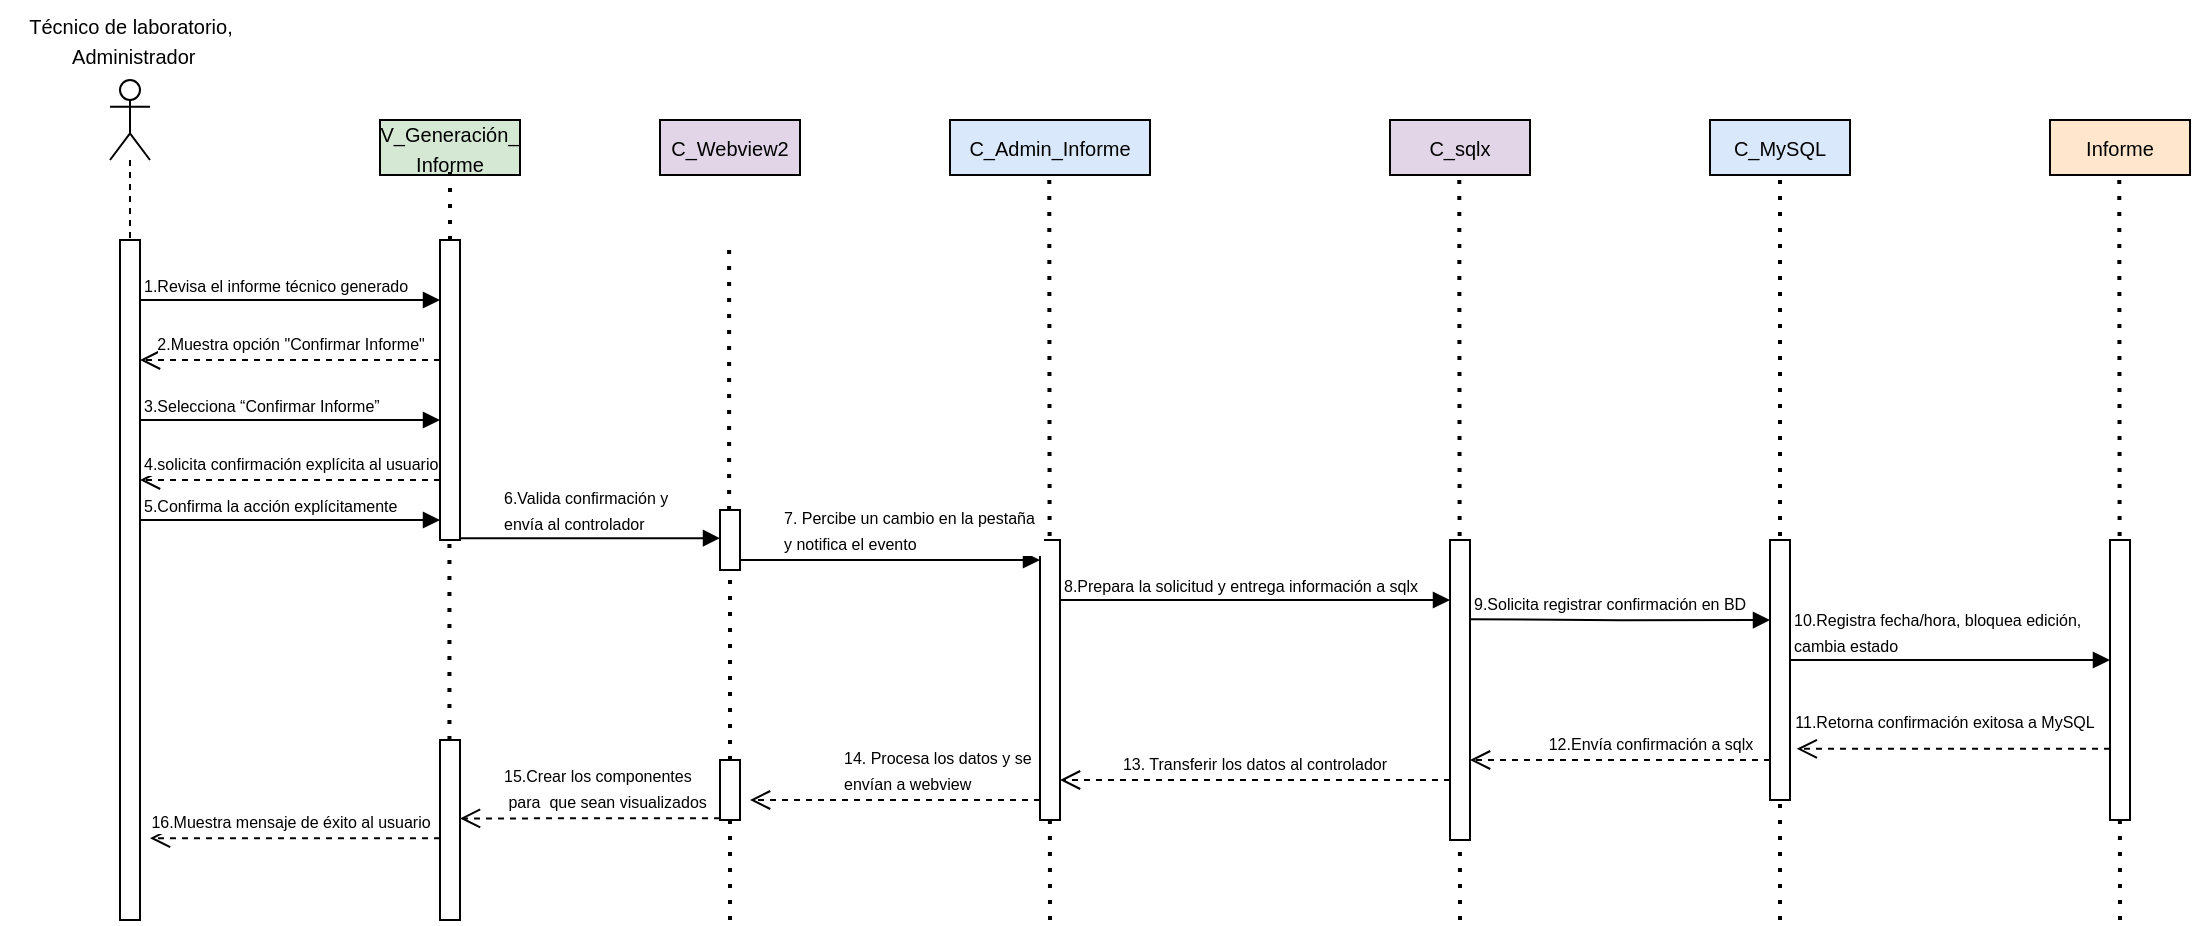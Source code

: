 <mxfile version="27.1.4">
  <diagram name="Page-1" id="nektFSYt_l_-SahTSdUY">
    <mxGraphModel grid="1" page="0" gridSize="10" guides="1" tooltips="1" connect="1" arrows="1" fold="1" pageScale="1" pageWidth="850" pageHeight="1100" math="0" shadow="0">
      <root>
        <mxCell id="0" />
        <mxCell id="1" parent="0" />
        <mxCell id="fkUaX-CMWPnIh5y6sNUz-31" value="" style="endArrow=none;dashed=1;html=1;dashPattern=1 3;strokeWidth=2;rounded=0;" edge="1" parent="1">
          <mxGeometry width="50" height="50" relative="1" as="geometry">
            <mxPoint x="515" y="480" as="sourcePoint" />
            <mxPoint x="514.62" y="97.5" as="targetPoint" />
          </mxGeometry>
        </mxCell>
        <mxCell id="fkUaX-CMWPnIh5y6sNUz-49" value="" style="endArrow=none;dashed=1;html=1;dashPattern=1 3;strokeWidth=2;rounded=0;" edge="1" parent="1">
          <mxGeometry width="50" height="50" relative="1" as="geometry">
            <mxPoint x="1050" y="480" as="sourcePoint" />
            <mxPoint x="1049.62" y="97.5" as="targetPoint" />
          </mxGeometry>
        </mxCell>
        <mxCell id="HECIfwBaCaFRKkH54YTg-11" value="" style="endArrow=none;dashed=1;html=1;dashPattern=1 3;strokeWidth=2;rounded=0;" edge="1" parent="1" target="fkUaX-CMWPnIh5y6sNUz-11">
          <mxGeometry width="50" height="50" relative="1" as="geometry">
            <mxPoint x="880" y="480" as="sourcePoint" />
            <mxPoint x="879.81" y="97.5" as="targetPoint" />
          </mxGeometry>
        </mxCell>
        <mxCell id="fkUaX-CMWPnIh5y6sNUz-35" value="" style="endArrow=none;dashed=1;html=1;dashPattern=1 3;strokeWidth=2;rounded=0;" edge="1" parent="1">
          <mxGeometry width="50" height="50" relative="1" as="geometry">
            <mxPoint x="720" y="480" as="sourcePoint" />
            <mxPoint x="719.62" y="97.5" as="targetPoint" />
          </mxGeometry>
        </mxCell>
        <mxCell id="fkUaX-CMWPnIh5y6sNUz-5" value="&lt;font style=&quot;font-size: 10px;&quot;&gt;Técnico de laboratorio,&lt;/font&gt;&lt;div&gt;&lt;font style=&quot;font-size: 10px;&quot;&gt;&amp;nbsp;Administrador&lt;/font&gt;&lt;/div&gt;" style="text;html=1;align=center;verticalAlign=middle;resizable=0;points=[];autosize=1;strokeColor=none;fillColor=none;" vertex="1" parent="1">
          <mxGeometry x="-10" y="20" width="130" height="40" as="geometry" />
        </mxCell>
        <mxCell id="fkUaX-CMWPnIh5y6sNUz-6" value="" style="shape=umlLifeline;perimeter=lifelinePerimeter;whiteSpace=wrap;html=1;container=1;dropTarget=0;collapsible=0;recursiveResize=0;outlineConnect=0;portConstraint=eastwest;newEdgeStyle={&quot;curved&quot;:0,&quot;rounded&quot;:0};participant=umlActor;" vertex="1" parent="1">
          <mxGeometry x="45" y="60" width="20" height="80" as="geometry" />
        </mxCell>
        <mxCell id="fkUaX-CMWPnIh5y6sNUz-7" value="" style="html=1;points=[[0,0,0,0,5],[0,1,0,0,-5],[1,0,0,0,5],[1,1,0,0,-5]];perimeter=orthogonalPerimeter;outlineConnect=0;targetShapes=umlLifeline;portConstraint=eastwest;newEdgeStyle={&quot;curved&quot;:0,&quot;rounded&quot;:0};" vertex="1" parent="1">
          <mxGeometry x="50" y="140" width="10" height="340" as="geometry" />
        </mxCell>
        <mxCell id="fkUaX-CMWPnIh5y6sNUz-8" value="&lt;div&gt;&lt;font style=&quot;font-size: 10px;&quot;&gt;V_Generación_&lt;/font&gt;&lt;/div&gt;&lt;div&gt;&lt;font style=&quot;font-size: 10px;&quot;&gt;Informe&lt;/font&gt;&lt;/div&gt;" style="html=1;whiteSpace=wrap;fillColor=#D5E8D4;" vertex="1" parent="1">
          <mxGeometry x="180" y="80" width="70" height="27.5" as="geometry" />
        </mxCell>
        <mxCell id="fkUaX-CMWPnIh5y6sNUz-9" value="&lt;font style=&quot;font-size: 10px;&quot;&gt;C_Admin_Informe&lt;/font&gt;" style="html=1;whiteSpace=wrap;fillColor=#DAE8FC;" vertex="1" parent="1">
          <mxGeometry x="465" y="80" width="100" height="27.5" as="geometry" />
        </mxCell>
        <mxCell id="fkUaX-CMWPnIh5y6sNUz-10" value="&lt;font style=&quot;font-size: 10px;&quot;&gt;C_sqlx&lt;/font&gt;" style="html=1;whiteSpace=wrap;fillColor=#E1D5E7;" vertex="1" parent="1">
          <mxGeometry x="685" y="80" width="70" height="27.5" as="geometry" />
        </mxCell>
        <mxCell id="fkUaX-CMWPnIh5y6sNUz-12" value="&lt;font style=&quot;font-size: 10px;&quot;&gt;Informe&lt;/font&gt;" style="html=1;whiteSpace=wrap;fillColor=#FFE6CC;" vertex="1" parent="1">
          <mxGeometry x="1015" y="80" width="70" height="27.5" as="geometry" />
        </mxCell>
        <mxCell id="fkUaX-CMWPnIh5y6sNUz-15" value="" style="endArrow=block;endFill=1;html=1;edgeStyle=orthogonalEdgeStyle;align=left;verticalAlign=top;rounded=0;" edge="1" parent="1">
          <mxGeometry x="-1" relative="1" as="geometry">
            <mxPoint x="60" y="170" as="sourcePoint" />
            <mxPoint x="210" y="170" as="targetPoint" />
          </mxGeometry>
        </mxCell>
        <mxCell id="fkUaX-CMWPnIh5y6sNUz-16" value="&lt;font style=&quot;font-size: 8px;&quot;&gt;1.Revisa el informe técnico generado&lt;/font&gt;" style="edgeLabel;resizable=0;html=1;align=left;verticalAlign=bottom;" connectable="0" vertex="1" parent="fkUaX-CMWPnIh5y6sNUz-15">
          <mxGeometry x="-1" relative="1" as="geometry" />
        </mxCell>
        <mxCell id="fkUaX-CMWPnIh5y6sNUz-17" value="" style="html=1;points=[[0,0,0,0,5],[0,1,0,0,-5],[1,0,0,0,5],[1,1,0,0,-5]];perimeter=orthogonalPerimeter;outlineConnect=0;targetShapes=umlLifeline;portConstraint=eastwest;newEdgeStyle={&quot;curved&quot;:0,&quot;rounded&quot;:0};" vertex="1" parent="1">
          <mxGeometry x="210" y="140" width="10" height="150" as="geometry" />
        </mxCell>
        <mxCell id="fkUaX-CMWPnIh5y6sNUz-18" value="" style="endArrow=none;dashed=1;html=1;dashPattern=1 3;strokeWidth=2;rounded=0;" edge="1" parent="1" source="fkUaX-CMWPnIh5y6sNUz-17">
          <mxGeometry width="50" height="50" relative="1" as="geometry">
            <mxPoint x="160" y="150" as="sourcePoint" />
            <mxPoint x="215" y="100" as="targetPoint" />
          </mxGeometry>
        </mxCell>
        <mxCell id="fkUaX-CMWPnIh5y6sNUz-19" value="&lt;font style=&quot;font-size: 8px;&quot;&gt;2.Muestra opción &quot;Confirmar Informe&quot;&lt;/font&gt;" style="html=1;verticalAlign=bottom;endArrow=open;dashed=1;endSize=8;curved=0;rounded=0;" edge="1" parent="1">
          <mxGeometry relative="1" as="geometry">
            <mxPoint x="210.0" y="200.0" as="sourcePoint" />
            <mxPoint x="60" y="200.0" as="targetPoint" />
          </mxGeometry>
        </mxCell>
        <mxCell id="fkUaX-CMWPnIh5y6sNUz-20" value="&lt;br&gt;&lt;div&gt;&lt;br&gt;&lt;/div&gt;" style="edgeLabel;html=1;align=center;verticalAlign=middle;resizable=0;points=[];" connectable="0" vertex="1" parent="fkUaX-CMWPnIh5y6sNUz-19">
          <mxGeometry x="0.874" y="4" relative="1" as="geometry">
            <mxPoint as="offset" />
          </mxGeometry>
        </mxCell>
        <mxCell id="fkUaX-CMWPnIh5y6sNUz-23" value="" style="endArrow=block;endFill=1;html=1;edgeStyle=orthogonalEdgeStyle;align=left;verticalAlign=top;rounded=0;" edge="1" parent="1">
          <mxGeometry x="-1" relative="1" as="geometry">
            <mxPoint x="60" y="230" as="sourcePoint" />
            <mxPoint x="210" y="230" as="targetPoint" />
          </mxGeometry>
        </mxCell>
        <mxCell id="fkUaX-CMWPnIh5y6sNUz-24" value="&lt;font style=&quot;font-size: 8px;&quot;&gt;3.Selecciona “Confirmar Informe”&lt;/font&gt;" style="edgeLabel;resizable=0;html=1;align=left;verticalAlign=bottom;" connectable="0" vertex="1" parent="fkUaX-CMWPnIh5y6sNUz-23">
          <mxGeometry x="-1" relative="1" as="geometry">
            <mxPoint as="offset" />
          </mxGeometry>
        </mxCell>
        <mxCell id="fkUaX-CMWPnIh5y6sNUz-27" value="" style="endArrow=block;endFill=1;html=1;edgeStyle=orthogonalEdgeStyle;align=left;verticalAlign=top;rounded=0;" edge="1" parent="1">
          <mxGeometry x="-1" relative="1" as="geometry">
            <mxPoint x="60" y="280" as="sourcePoint" />
            <mxPoint x="210" y="280" as="targetPoint" />
          </mxGeometry>
        </mxCell>
        <mxCell id="fkUaX-CMWPnIh5y6sNUz-28" value="&lt;font style=&quot;font-size: 8px;&quot;&gt;5.Confirma la acción explícitamente&lt;/font&gt;" style="edgeLabel;resizable=0;html=1;align=left;verticalAlign=bottom;" connectable="0" vertex="1" parent="fkUaX-CMWPnIh5y6sNUz-27">
          <mxGeometry x="-1" relative="1" as="geometry">
            <mxPoint as="offset" />
          </mxGeometry>
        </mxCell>
        <mxCell id="fkUaX-CMWPnIh5y6sNUz-30" value="" style="html=1;points=[[0,0,0,0,5],[0,1,0,0,-5],[1,0,0,0,5],[1,1,0,0,-5]];perimeter=orthogonalPerimeter;outlineConnect=0;targetShapes=umlLifeline;portConstraint=eastwest;newEdgeStyle={&quot;curved&quot;:0,&quot;rounded&quot;:0};" vertex="1" parent="1">
          <mxGeometry x="510" y="290" width="10" height="140" as="geometry" />
        </mxCell>
        <mxCell id="fkUaX-CMWPnIh5y6sNUz-32" value="" style="endArrow=block;endFill=1;html=1;edgeStyle=orthogonalEdgeStyle;align=left;verticalAlign=top;rounded=0;" edge="1" parent="1">
          <mxGeometry x="-1" relative="1" as="geometry">
            <mxPoint x="520" y="320" as="sourcePoint" />
            <mxPoint x="715" y="320" as="targetPoint" />
          </mxGeometry>
        </mxCell>
        <mxCell id="fkUaX-CMWPnIh5y6sNUz-33" value="&lt;font style=&quot;font-size: 8px;&quot;&gt;8.Prepara la solicitud y entrega información a sqlx&lt;/font&gt;" style="edgeLabel;resizable=0;html=1;align=left;verticalAlign=bottom;" connectable="0" vertex="1" parent="fkUaX-CMWPnIh5y6sNUz-32">
          <mxGeometry x="-1" relative="1" as="geometry" />
        </mxCell>
        <mxCell id="fkUaX-CMWPnIh5y6sNUz-34" value="" style="html=1;points=[[0,0,0,0,5],[0,1,0,0,-5],[1,0,0,0,5],[1,1,0,0,-5]];perimeter=orthogonalPerimeter;outlineConnect=0;targetShapes=umlLifeline;portConstraint=eastwest;newEdgeStyle={&quot;curved&quot;:0,&quot;rounded&quot;:0};" vertex="1" parent="1">
          <mxGeometry x="715" y="290" width="10" height="150" as="geometry" />
        </mxCell>
        <mxCell id="fkUaX-CMWPnIh5y6sNUz-40" value="" style="endArrow=block;endFill=1;html=1;edgeStyle=orthogonalEdgeStyle;align=left;verticalAlign=top;rounded=0;" edge="1" parent="1">
          <mxGeometry x="-1" relative="1" as="geometry">
            <mxPoint x="725" y="329.62" as="sourcePoint" />
            <mxPoint x="875" y="330" as="targetPoint" />
          </mxGeometry>
        </mxCell>
        <mxCell id="fkUaX-CMWPnIh5y6sNUz-41" value="&lt;font style=&quot;font-size: 8px;&quot;&gt;9.Solicita registrar confirmación en BD&lt;/font&gt;" style="edgeLabel;resizable=0;html=1;align=left;verticalAlign=bottom;" connectable="0" vertex="1" parent="fkUaX-CMWPnIh5y6sNUz-40">
          <mxGeometry x="-1" relative="1" as="geometry" />
        </mxCell>
        <mxCell id="fkUaX-CMWPnIh5y6sNUz-42" value="" style="html=1;points=[[0,0,0,0,5],[0,1,0,0,-5],[1,0,0,0,5],[1,1,0,0,-5]];perimeter=orthogonalPerimeter;outlineConnect=0;targetShapes=umlLifeline;portConstraint=eastwest;newEdgeStyle={&quot;curved&quot;:0,&quot;rounded&quot;:0};" vertex="1" parent="1">
          <mxGeometry x="875" y="290" width="10" height="130" as="geometry" />
        </mxCell>
        <mxCell id="fkUaX-CMWPnIh5y6sNUz-43" value="" style="endArrow=none;dashed=1;html=1;dashPattern=1 3;strokeWidth=2;rounded=0;" edge="1" parent="1" source="fkUaX-CMWPnIh5y6sNUz-11">
          <mxGeometry width="50" height="50" relative="1" as="geometry">
            <mxPoint x="880.19" y="290" as="sourcePoint" />
            <mxPoint x="879.81" y="97.5" as="targetPoint" />
          </mxGeometry>
        </mxCell>
        <mxCell id="fkUaX-CMWPnIh5y6sNUz-45" value="" style="endArrow=block;endFill=1;html=1;edgeStyle=orthogonalEdgeStyle;align=left;verticalAlign=top;rounded=0;" edge="1" parent="1">
          <mxGeometry x="-1" relative="1" as="geometry">
            <mxPoint x="885" y="350" as="sourcePoint" />
            <mxPoint x="1045" y="350" as="targetPoint" />
          </mxGeometry>
        </mxCell>
        <mxCell id="fkUaX-CMWPnIh5y6sNUz-46" value="&lt;font style=&quot;font-size: 8px;&quot;&gt;10.Registra fecha/hora, bloquea edición,&amp;nbsp;&lt;/font&gt;&lt;div&gt;&lt;font style=&quot;font-size: 8px;&quot;&gt;cambia estado&lt;/font&gt;&lt;/div&gt;" style="edgeLabel;resizable=0;html=1;align=left;verticalAlign=bottom;" connectable="0" vertex="1" parent="fkUaX-CMWPnIh5y6sNUz-45">
          <mxGeometry x="-1" relative="1" as="geometry" />
        </mxCell>
        <mxCell id="fkUaX-CMWPnIh5y6sNUz-48" value="" style="html=1;points=[[0,0,0,0,5],[0,1,0,0,-5],[1,0,0,0,5],[1,1,0,0,-5]];perimeter=orthogonalPerimeter;outlineConnect=0;targetShapes=umlLifeline;portConstraint=eastwest;newEdgeStyle={&quot;curved&quot;:0,&quot;rounded&quot;:0};" vertex="1" parent="1">
          <mxGeometry x="1045" y="290" width="10" height="140" as="geometry" />
        </mxCell>
        <mxCell id="fkUaX-CMWPnIh5y6sNUz-50" value="&lt;font style=&quot;font-size: 8px;&quot;&gt;11.Retorna confirmación exitosa a MySQL&lt;/font&gt;" style="html=1;verticalAlign=bottom;endArrow=open;dashed=1;endSize=8;curved=0;rounded=0;entryX=1.339;entryY=0.803;entryDx=0;entryDy=0;entryPerimeter=0;" edge="1" parent="1" source="fkUaX-CMWPnIh5y6sNUz-48" target="fkUaX-CMWPnIh5y6sNUz-42">
          <mxGeometry x="0.067" y="-5" relative="1" as="geometry">
            <mxPoint x="1035" y="390.0" as="sourcePoint" />
            <mxPoint x="895" y="395" as="targetPoint" />
            <mxPoint as="offset" />
          </mxGeometry>
        </mxCell>
        <mxCell id="fkUaX-CMWPnIh5y6sNUz-51" value="&lt;br&gt;&lt;div&gt;&lt;br&gt;&lt;/div&gt;" style="edgeLabel;html=1;align=center;verticalAlign=middle;resizable=0;points=[];" connectable="0" vertex="1" parent="fkUaX-CMWPnIh5y6sNUz-50">
          <mxGeometry x="0.874" y="4" relative="1" as="geometry">
            <mxPoint as="offset" />
          </mxGeometry>
        </mxCell>
        <mxCell id="fkUaX-CMWPnIh5y6sNUz-57" value="" style="html=1;points=[[0,0,0,0,5],[0,1,0,0,-5],[1,0,0,0,5],[1,1,0,0,-5]];perimeter=orthogonalPerimeter;outlineConnect=0;targetShapes=umlLifeline;portConstraint=eastwest;newEdgeStyle={&quot;curved&quot;:0,&quot;rounded&quot;:0};" vertex="1" parent="1">
          <mxGeometry x="210" y="390" width="10" height="90" as="geometry" />
        </mxCell>
        <mxCell id="fkUaX-CMWPnIh5y6sNUz-58" value="" style="endArrow=none;dashed=1;html=1;dashPattern=1 3;strokeWidth=2;rounded=0;" edge="1" parent="1" source="fkUaX-CMWPnIh5y6sNUz-57">
          <mxGeometry width="50" height="50" relative="1" as="geometry">
            <mxPoint x="215.1" y="482.5" as="sourcePoint" />
            <mxPoint x="214.72" y="290" as="targetPoint" />
          </mxGeometry>
        </mxCell>
        <mxCell id="fkUaX-CMWPnIh5y6sNUz-59" value="&lt;font style=&quot;font-size: 8px;&quot;&gt;16.Muestra mensaje de éxito al usuario&lt;/font&gt;" style="html=1;verticalAlign=bottom;endArrow=open;dashed=1;endSize=8;curved=0;rounded=0;" edge="1" parent="1">
          <mxGeometry x="0.035" relative="1" as="geometry">
            <mxPoint x="210" y="439.09" as="sourcePoint" />
            <mxPoint x="65" y="439.09" as="targetPoint" />
            <mxPoint as="offset" />
          </mxGeometry>
        </mxCell>
        <mxCell id="fkUaX-CMWPnIh5y6sNUz-60" value="&lt;br&gt;&lt;div&gt;&lt;br&gt;&lt;/div&gt;" style="edgeLabel;html=1;align=center;verticalAlign=middle;resizable=0;points=[];" connectable="0" vertex="1" parent="fkUaX-CMWPnIh5y6sNUz-59">
          <mxGeometry x="0.874" y="4" relative="1" as="geometry">
            <mxPoint as="offset" />
          </mxGeometry>
        </mxCell>
        <mxCell id="iNZ6uj20OU68bGzJzCmg-1" value="&lt;font style=&quot;font-size: 8px;&quot;&gt;&lt;font style=&quot;&quot;&gt;12.&lt;/font&gt;&lt;span style=&quot;background-color: light-dark(#ffffff, var(--ge-dark-color, #121212)); color: light-dark(rgb(0, 0, 0), rgb(255, 255, 255));&quot;&gt;Envía confirmación a sqlx&lt;/span&gt;&lt;/font&gt;" style="html=1;verticalAlign=bottom;endArrow=open;dashed=1;endSize=8;curved=0;rounded=0;" edge="1" parent="1">
          <mxGeometry x="-0.2" relative="1" as="geometry">
            <mxPoint x="875" y="400" as="sourcePoint" />
            <mxPoint x="725" y="400" as="targetPoint" />
            <mxPoint as="offset" />
          </mxGeometry>
        </mxCell>
        <mxCell id="iNZ6uj20OU68bGzJzCmg-2" value="&lt;br&gt;&lt;div&gt;&lt;br&gt;&lt;/div&gt;" style="edgeLabel;html=1;align=center;verticalAlign=middle;resizable=0;points=[];" connectable="0" vertex="1" parent="iNZ6uj20OU68bGzJzCmg-1">
          <mxGeometry x="0.874" y="4" relative="1" as="geometry">
            <mxPoint as="offset" />
          </mxGeometry>
        </mxCell>
        <mxCell id="egrwQM4IbuSERzKWMbnG-4" value="&lt;font style=&quot;font-size: 10px;&quot;&gt;C_Webview2&lt;/font&gt;" style="html=1;whiteSpace=wrap;fillColor=#E1D5E7;" vertex="1" parent="1">
          <mxGeometry x="320" y="80" width="70" height="27.5" as="geometry" />
        </mxCell>
        <mxCell id="HECIfwBaCaFRKkH54YTg-2" value="" style="endArrow=block;endFill=1;html=1;edgeStyle=orthogonalEdgeStyle;align=left;verticalAlign=top;rounded=0;" edge="1" parent="1">
          <mxGeometry x="-1" relative="1" as="geometry">
            <mxPoint x="220" y="289.09" as="sourcePoint" />
            <mxPoint x="350" y="289.09" as="targetPoint" />
          </mxGeometry>
        </mxCell>
        <mxCell id="HECIfwBaCaFRKkH54YTg-3" value="&lt;font style=&quot;font-size: 8px;&quot;&gt;6.Valida confirmación&amp;nbsp;&lt;/font&gt;&lt;span style=&quot;font-size: 8px; background-color: light-dark(#ffffff, var(--ge-dark-color, #121212)); color: light-dark(rgb(0, 0, 0), rgb(255, 255, 255));&quot;&gt;y&amp;nbsp;&lt;/span&gt;&lt;div&gt;&lt;span style=&quot;font-size: 8px; background-color: light-dark(#ffffff, var(--ge-dark-color, #121212)); color: light-dark(rgb(0, 0, 0), rgb(255, 255, 255));&quot;&gt;envía al controlador&lt;/span&gt;&lt;/div&gt;" style="edgeLabel;resizable=0;html=1;align=left;verticalAlign=bottom;" connectable="0" vertex="1" parent="HECIfwBaCaFRKkH54YTg-2">
          <mxGeometry x="-1" relative="1" as="geometry">
            <mxPoint x="20" as="offset" />
          </mxGeometry>
        </mxCell>
        <mxCell id="HECIfwBaCaFRKkH54YTg-4" value="" style="endArrow=none;dashed=1;html=1;dashPattern=1 3;strokeWidth=2;rounded=0;" edge="1" parent="1" source="HECIfwBaCaFRKkH54YTg-5">
          <mxGeometry width="50" height="50" relative="1" as="geometry">
            <mxPoint x="354.93" y="332.5" as="sourcePoint" />
            <mxPoint x="354.55" y="140" as="targetPoint" />
          </mxGeometry>
        </mxCell>
        <mxCell id="HECIfwBaCaFRKkH54YTg-6" value="" style="endArrow=none;dashed=1;html=1;dashPattern=1 3;strokeWidth=2;rounded=0;" edge="1" parent="1" source="HECIfwBaCaFRKkH54YTg-9" target="HECIfwBaCaFRKkH54YTg-5">
          <mxGeometry width="50" height="50" relative="1" as="geometry">
            <mxPoint x="355" y="492.424" as="sourcePoint" />
            <mxPoint x="354.55" y="140" as="targetPoint" />
          </mxGeometry>
        </mxCell>
        <mxCell id="HECIfwBaCaFRKkH54YTg-5" value="" style="html=1;points=[[0,0,0,0,5],[0,1,0,0,-5],[1,0,0,0,5],[1,1,0,0,-5]];perimeter=orthogonalPerimeter;outlineConnect=0;targetShapes=umlLifeline;portConstraint=eastwest;newEdgeStyle={&quot;curved&quot;:0,&quot;rounded&quot;:0};" vertex="1" parent="1">
          <mxGeometry x="350" y="275" width="10" height="30" as="geometry" />
        </mxCell>
        <mxCell id="HECIfwBaCaFRKkH54YTg-7" value="&lt;font style=&quot;font-size: 8px;&quot;&gt;7. Percibe un cambio en&amp;nbsp;&lt;/font&gt;&lt;span style=&quot;font-size: 8px; background-color: light-dark(#ffffff, var(--ge-dark-color, #121212)); color: light-dark(rgb(0, 0, 0), rgb(255, 255, 255));&quot;&gt;la pestaña&amp;nbsp;&amp;nbsp;&lt;/span&gt;&lt;div&gt;&lt;span style=&quot;font-size: 8px; color: light-dark(rgb(0, 0, 0), rgb(255, 255, 255)); background-color: light-dark(#ffffff, var(--ge-dark-color, #121212));&quot;&gt;y notifica&amp;nbsp;&lt;/span&gt;&lt;span style=&quot;font-size: 8px; background-color: light-dark(#ffffff, var(--ge-dark-color, #121212)); color: light-dark(rgb(0, 0, 0), rgb(255, 255, 255));&quot;&gt;el evento&lt;/span&gt;&lt;/div&gt;" style="html=1;verticalAlign=bottom;endArrow=block;curved=0;rounded=0;align=left;" edge="1" parent="1">
          <mxGeometry x="-0.733" width="80" relative="1" as="geometry">
            <mxPoint x="360" y="300" as="sourcePoint" />
            <mxPoint x="510" y="300" as="targetPoint" />
            <Array as="points">
              <mxPoint x="445" y="300" />
            </Array>
            <mxPoint as="offset" />
          </mxGeometry>
        </mxCell>
        <mxCell id="HECIfwBaCaFRKkH54YTg-8" value="&lt;div&gt;&lt;font style=&quot;font-size: 8px;&quot;&gt;13. Transferir los&amp;nbsp;&lt;span style=&quot;background-color: light-dark(#ffffff, var(--ge-dark-color, #121212)); color: light-dark(rgb(0, 0, 0), rgb(255, 255, 255));&quot;&gt;datos al controlador&lt;/span&gt;&lt;/font&gt;&lt;/div&gt;" style="html=1;verticalAlign=bottom;endArrow=open;dashed=1;endSize=8;curved=0;rounded=0;" edge="1" parent="1" target="fkUaX-CMWPnIh5y6sNUz-30">
          <mxGeometry x="0.004" relative="1" as="geometry">
            <mxPoint x="715" y="410" as="sourcePoint" />
            <mxPoint x="536" y="410" as="targetPoint" />
            <mxPoint as="offset" />
          </mxGeometry>
        </mxCell>
        <mxCell id="HECIfwBaCaFRKkH54YTg-10" value="" style="endArrow=none;dashed=1;html=1;dashPattern=1 3;strokeWidth=2;rounded=0;" edge="1" parent="1" target="HECIfwBaCaFRKkH54YTg-9">
          <mxGeometry width="50" height="50" relative="1" as="geometry">
            <mxPoint x="355" y="480" as="sourcePoint" />
            <mxPoint x="355" y="305" as="targetPoint" />
          </mxGeometry>
        </mxCell>
        <mxCell id="HECIfwBaCaFRKkH54YTg-9" value="" style="html=1;points=[[0,0,0,0,5],[0,1,0,0,-5],[1,0,0,0,5],[1,1,0,0,-5]];perimeter=orthogonalPerimeter;outlineConnect=0;targetShapes=umlLifeline;portConstraint=eastwest;newEdgeStyle={&quot;curved&quot;:0,&quot;rounded&quot;:0};" vertex="1" parent="1">
          <mxGeometry x="350" y="400" width="10" height="30" as="geometry" />
        </mxCell>
        <mxCell id="fkUaX-CMWPnIh5y6sNUz-11" value="&lt;font style=&quot;font-size: 10px;&quot;&gt;C_MySQL&lt;/font&gt;" style="html=1;whiteSpace=wrap;fillColor=#DAE8FC;" vertex="1" parent="1">
          <mxGeometry x="845" y="80" width="70" height="27.5" as="geometry" />
        </mxCell>
        <mxCell id="HECIfwBaCaFRKkH54YTg-12" value="&lt;font style=&quot;font-size: 8px;&quot;&gt;14. Procesa los datos&amp;nbsp;&lt;/font&gt;&lt;span style=&quot;font-size: 8px; background-color: light-dark(#ffffff, var(--ge-dark-color, #121212)); color: light-dark(rgb(0, 0, 0), rgb(255, 255, 255));&quot;&gt;y se&amp;nbsp;&lt;/span&gt;&lt;div&gt;&lt;span style=&quot;font-size: 8px; background-color: light-dark(#ffffff, var(--ge-dark-color, #121212)); color: light-dark(rgb(0, 0, 0), rgb(255, 255, 255));&quot;&gt;envían a webview&lt;/span&gt;&lt;/div&gt;" style="html=1;verticalAlign=bottom;endArrow=open;dashed=1;endSize=8;curved=0;rounded=0;align=left;" edge="1" parent="1">
          <mxGeometry x="0.379" relative="1" as="geometry">
            <mxPoint x="510" y="420" as="sourcePoint" />
            <mxPoint x="365" y="420" as="targetPoint" />
            <mxPoint as="offset" />
          </mxGeometry>
        </mxCell>
        <mxCell id="HECIfwBaCaFRKkH54YTg-13" value="&lt;font style=&quot;font-size: 8px;&quot;&gt;15.Crear los&amp;nbsp;&lt;/font&gt;&lt;span style=&quot;font-size: 8px; background-color: light-dark(#ffffff, var(--ge-dark-color, #121212)); color: light-dark(rgb(0, 0, 0), rgb(255, 255, 255));&quot;&gt;componentes&lt;/span&gt;&lt;div&gt;&lt;div&gt;&lt;font style=&quot;font-size: 8px;&quot;&gt;&amp;nbsp;para&amp;nbsp;&amp;nbsp;&lt;span style=&quot;color: light-dark(rgb(0, 0, 0), rgb(255, 255, 255));&quot;&gt;que sean&amp;nbsp;&lt;/span&gt;&lt;/font&gt;&lt;span style=&quot;font-size: 8px; color: light-dark(rgb(0, 0, 0), rgb(255, 255, 255)); background-color: light-dark(#ffffff, var(--ge-dark-color, #121212));&quot;&gt;visualizados&lt;/span&gt;&lt;/div&gt;&lt;/div&gt;" style="html=1;verticalAlign=bottom;endArrow=open;dashed=1;endSize=8;curved=0;rounded=0;align=left;" edge="1" parent="1">
          <mxGeometry x="0.692" relative="1" as="geometry">
            <mxPoint x="350" y="429.09" as="sourcePoint" />
            <mxPoint x="220" y="429.22" as="targetPoint" />
            <mxPoint as="offset" />
          </mxGeometry>
        </mxCell>
        <mxCell id="utJb6sWU1eI9iHNADkDD-1" value="&lt;font style=&quot;font-size: 8px;&quot;&gt;4.solicita confirmación explícita al usuario&lt;/font&gt;" style="html=1;verticalAlign=bottom;endArrow=open;dashed=1;endSize=8;curved=0;rounded=0;align=left;" edge="1" parent="1">
          <mxGeometry x="1" relative="1" as="geometry">
            <mxPoint x="210.0" y="260" as="sourcePoint" />
            <mxPoint x="60" y="260" as="targetPoint" />
            <mxPoint as="offset" />
          </mxGeometry>
        </mxCell>
        <mxCell id="utJb6sWU1eI9iHNADkDD-2" value="&lt;br&gt;&lt;div&gt;&lt;br&gt;&lt;/div&gt;" style="edgeLabel;html=1;align=center;verticalAlign=middle;resizable=0;points=[];" connectable="0" vertex="1" parent="utJb6sWU1eI9iHNADkDD-1">
          <mxGeometry x="0.874" y="4" relative="1" as="geometry">
            <mxPoint as="offset" />
          </mxGeometry>
        </mxCell>
      </root>
    </mxGraphModel>
  </diagram>
</mxfile>

